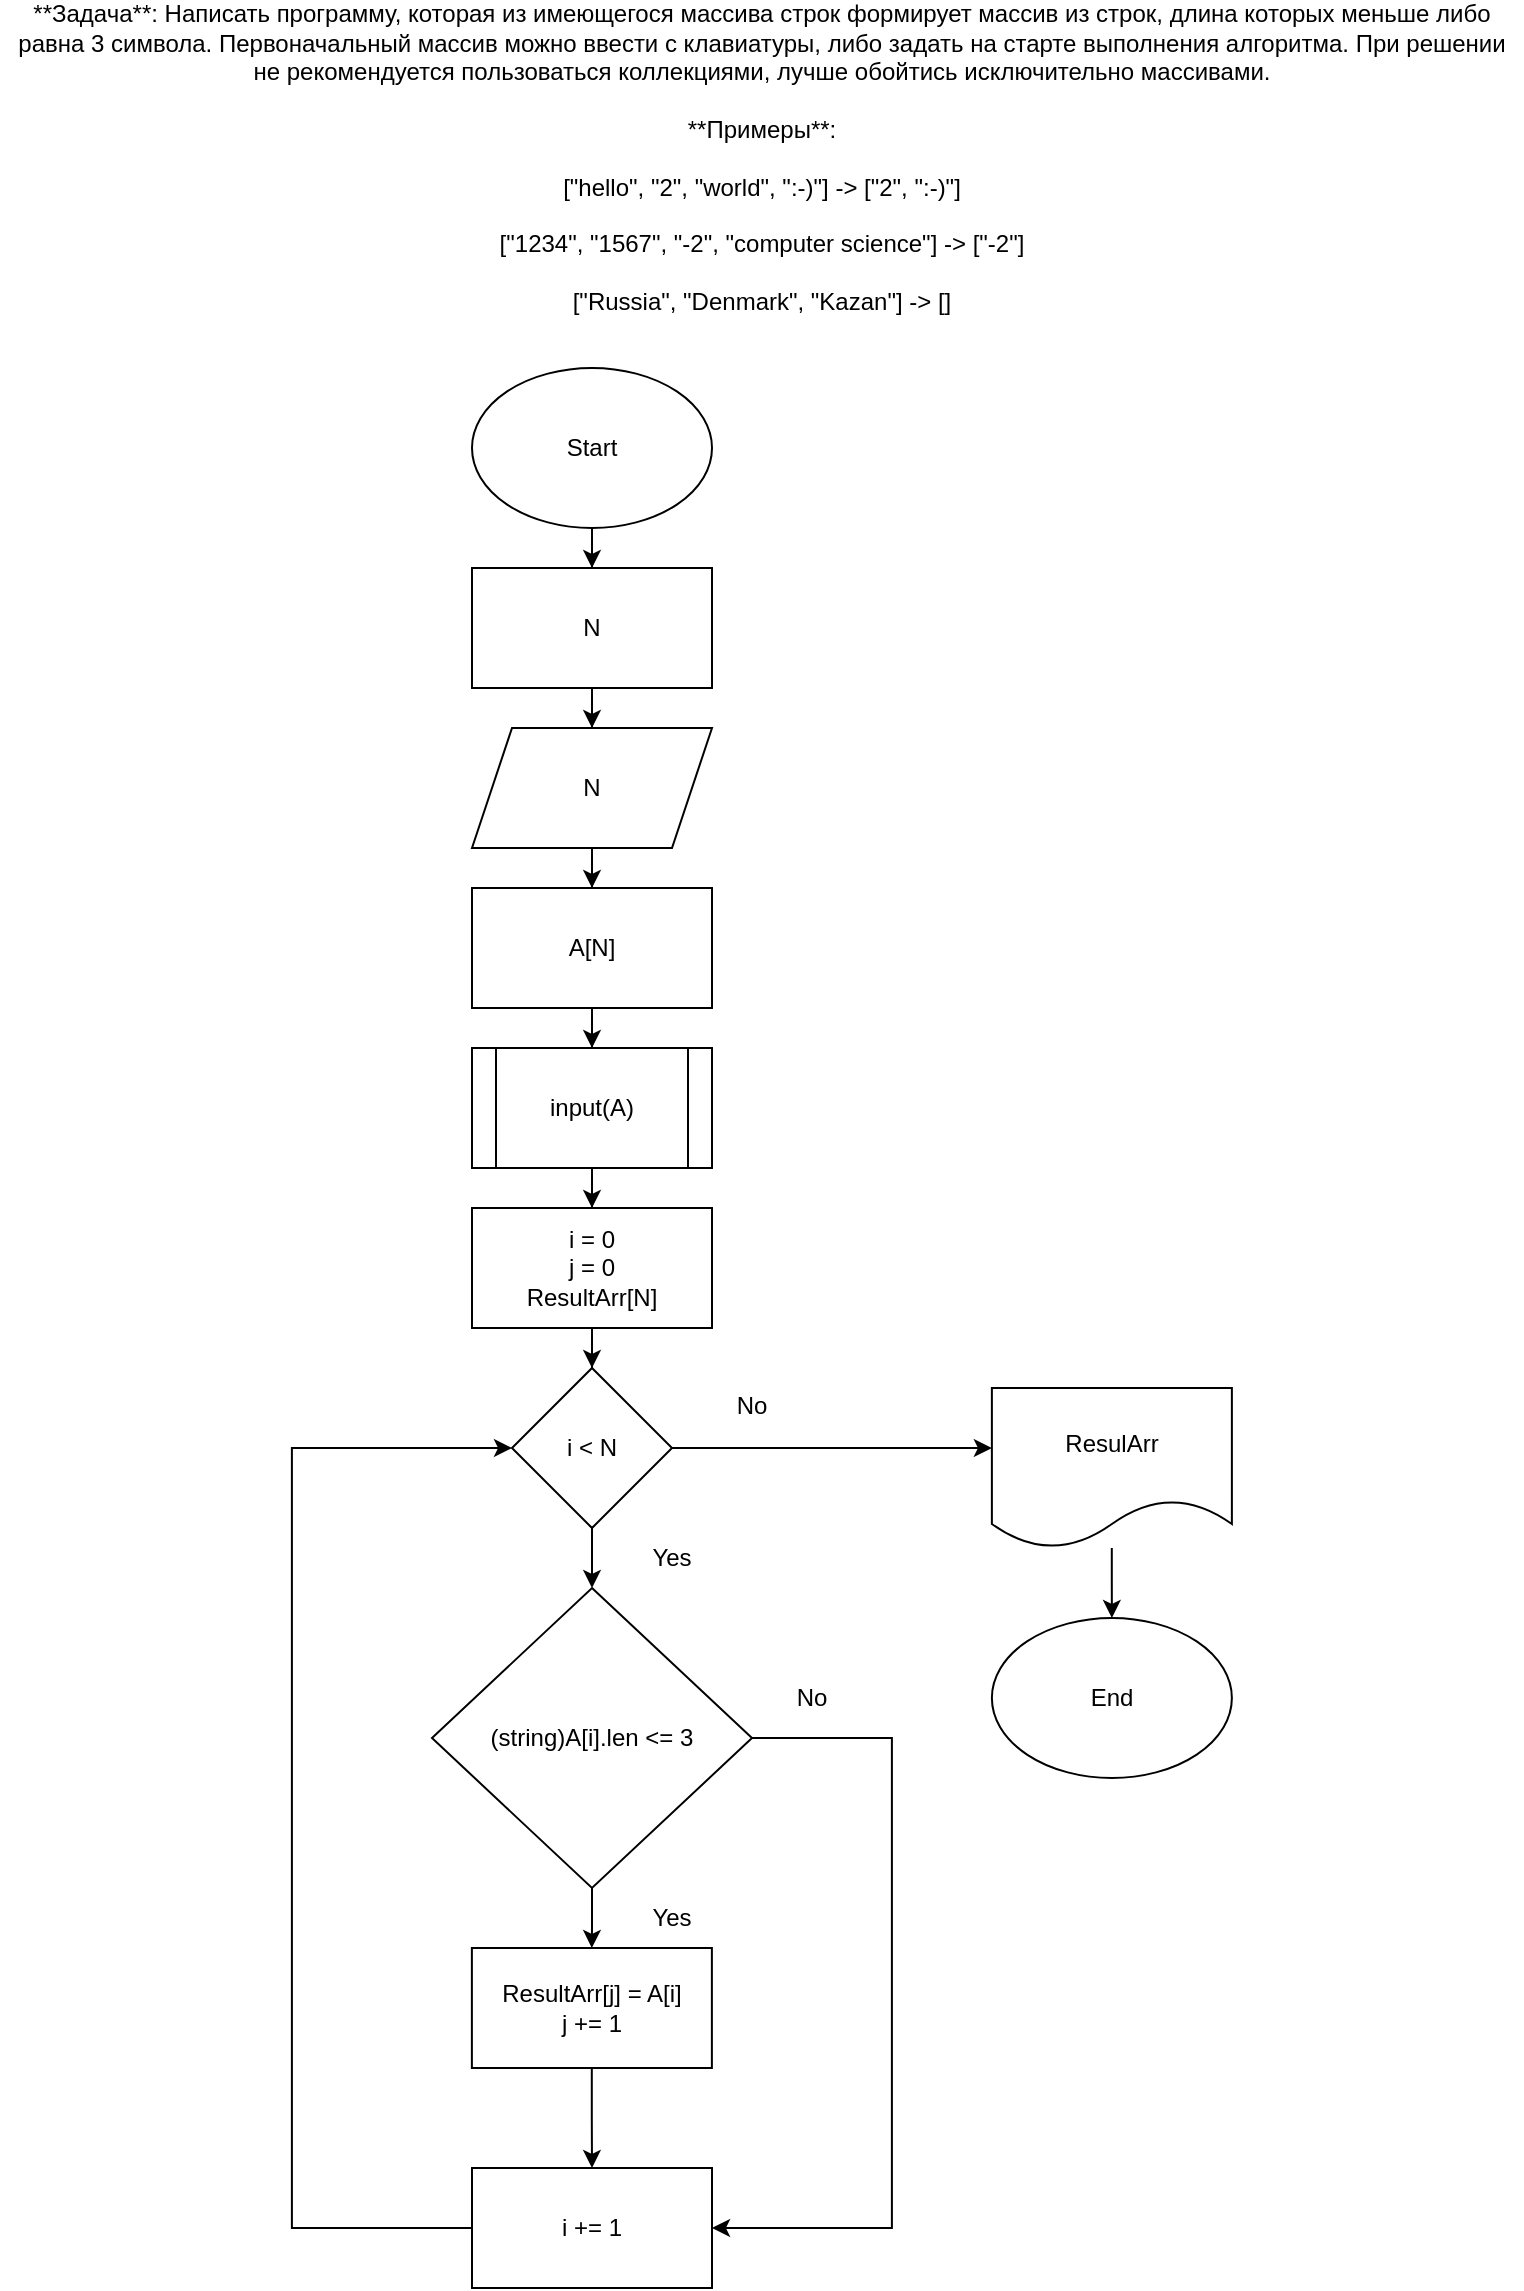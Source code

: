 <mxfile version="20.2.2" type="device" pages="2"><diagram id="UscHQ5tKbPfLTvScpqyJ" name="main"><mxGraphModel dx="1115" dy="907" grid="1" gridSize="10" guides="1" tooltips="1" connect="1" arrows="1" fold="1" page="1" pageScale="1" pageWidth="827" pageHeight="1169" math="0" shadow="0"><root><mxCell id="0"/><mxCell id="1" parent="0"/><mxCell id="Gz9qg9z8JtsQIN9sG38y-19" style="edgeStyle=orthogonalEdgeStyle;rounded=0;orthogonalLoop=1;jettySize=auto;html=1;entryX=0.5;entryY=0;entryDx=0;entryDy=0;" edge="1" parent="1" source="Gz9qg9z8JtsQIN9sG38y-20" target="Gz9qg9z8JtsQIN9sG38y-22"><mxGeometry relative="1" as="geometry"/></mxCell><mxCell id="Gz9qg9z8JtsQIN9sG38y-20" value="Start" style="ellipse;whiteSpace=wrap;html=1;" vertex="1" parent="1"><mxGeometry x="275.0" y="200" width="120" height="80" as="geometry"/></mxCell><mxCell id="Gz9qg9z8JtsQIN9sG38y-21" style="edgeStyle=orthogonalEdgeStyle;rounded=0;orthogonalLoop=1;jettySize=auto;html=1;entryX=0.5;entryY=0;entryDx=0;entryDy=0;" edge="1" parent="1" source="Gz9qg9z8JtsQIN9sG38y-22" target="Gz9qg9z8JtsQIN9sG38y-24"><mxGeometry relative="1" as="geometry"/></mxCell><mxCell id="Gz9qg9z8JtsQIN9sG38y-22" value="N" style="rounded=0;whiteSpace=wrap;html=1;" vertex="1" parent="1"><mxGeometry x="275.0" y="300" width="120" height="60" as="geometry"/></mxCell><mxCell id="Gz9qg9z8JtsQIN9sG38y-23" style="edgeStyle=orthogonalEdgeStyle;rounded=0;orthogonalLoop=1;jettySize=auto;html=1;entryX=0.5;entryY=0;entryDx=0;entryDy=0;" edge="1" parent="1" source="Gz9qg9z8JtsQIN9sG38y-24" target="Gz9qg9z8JtsQIN9sG38y-26"><mxGeometry relative="1" as="geometry"/></mxCell><mxCell id="Gz9qg9z8JtsQIN9sG38y-24" value="N" style="shape=parallelogram;perimeter=parallelogramPerimeter;whiteSpace=wrap;html=1;fixedSize=1;" vertex="1" parent="1"><mxGeometry x="275.0" y="380" width="120" height="60" as="geometry"/></mxCell><mxCell id="Gz9qg9z8JtsQIN9sG38y-25" style="edgeStyle=orthogonalEdgeStyle;rounded=0;orthogonalLoop=1;jettySize=auto;html=1;entryX=0.5;entryY=0;entryDx=0;entryDy=0;" edge="1" parent="1" source="Gz9qg9z8JtsQIN9sG38y-26" target="Gz9qg9z8JtsQIN9sG38y-28"><mxGeometry relative="1" as="geometry"/></mxCell><mxCell id="Gz9qg9z8JtsQIN9sG38y-26" value="A[N]" style="rounded=0;whiteSpace=wrap;html=1;" vertex="1" parent="1"><mxGeometry x="275.0" y="460" width="120" height="60" as="geometry"/></mxCell><mxCell id="Gz9qg9z8JtsQIN9sG38y-27" style="edgeStyle=orthogonalEdgeStyle;rounded=0;orthogonalLoop=1;jettySize=auto;html=1;entryX=0.5;entryY=0;entryDx=0;entryDy=0;" edge="1" parent="1" source="Gz9qg9z8JtsQIN9sG38y-28" target="Gz9qg9z8JtsQIN9sG38y-30"><mxGeometry relative="1" as="geometry"/></mxCell><mxCell id="Gz9qg9z8JtsQIN9sG38y-28" value="input(A)" style="shape=process;whiteSpace=wrap;html=1;backgroundOutline=1;" vertex="1" parent="1"><mxGeometry x="275.0" y="540" width="120" height="60" as="geometry"/></mxCell><mxCell id="Gz9qg9z8JtsQIN9sG38y-29" style="edgeStyle=orthogonalEdgeStyle;rounded=0;orthogonalLoop=1;jettySize=auto;html=1;" edge="1" parent="1" source="Gz9qg9z8JtsQIN9sG38y-30" target="Gz9qg9z8JtsQIN9sG38y-33"><mxGeometry relative="1" as="geometry"><mxPoint x="335.0" y="710" as="targetPoint"/></mxGeometry></mxCell><mxCell id="Gz9qg9z8JtsQIN9sG38y-30" value="&lt;div&gt;i = 0&lt;/div&gt;&lt;div&gt;j = 0&lt;br&gt;&lt;/div&gt;&lt;div&gt;ResultArr[N]&lt;br&gt;&lt;/div&gt;" style="rounded=0;whiteSpace=wrap;html=1;" vertex="1" parent="1"><mxGeometry x="275.0" y="620" width="120" height="60" as="geometry"/></mxCell><mxCell id="Gz9qg9z8JtsQIN9sG38y-32" style="edgeStyle=orthogonalEdgeStyle;rounded=0;orthogonalLoop=1;jettySize=auto;html=1;" edge="1" parent="1" source="Gz9qg9z8JtsQIN9sG38y-33"><mxGeometry relative="1" as="geometry"><mxPoint x="534.94" y="740" as="targetPoint"/></mxGeometry></mxCell><mxCell id="j4vBwmKBsky9V486oubz-2" value="" style="edgeStyle=orthogonalEdgeStyle;rounded=0;orthogonalLoop=1;jettySize=auto;html=1;" edge="1" parent="1" source="Gz9qg9z8JtsQIN9sG38y-33" target="j4vBwmKBsky9V486oubz-1"><mxGeometry relative="1" as="geometry"/></mxCell><mxCell id="Gz9qg9z8JtsQIN9sG38y-33" value="i &amp;lt; N" style="rhombus;whiteSpace=wrap;html=1;" vertex="1" parent="1"><mxGeometry x="295.0" y="700" width="80" height="80" as="geometry"/></mxCell><mxCell id="Gz9qg9z8JtsQIN9sG38y-34" style="edgeStyle=orthogonalEdgeStyle;rounded=0;orthogonalLoop=1;jettySize=auto;html=1;entryX=0;entryY=0.5;entryDx=0;entryDy=0;exitX=0;exitY=0.5;exitDx=0;exitDy=0;" edge="1" parent="1" source="Gz9qg9z8JtsQIN9sG38y-35" target="Gz9qg9z8JtsQIN9sG38y-33"><mxGeometry relative="1" as="geometry"><Array as="points"><mxPoint x="184.94" y="1130"/><mxPoint x="184.94" y="740"/></Array></mxGeometry></mxCell><mxCell id="Gz9qg9z8JtsQIN9sG38y-35" value="i += 1" style="rounded=0;whiteSpace=wrap;html=1;" vertex="1" parent="1"><mxGeometry x="275.0" y="1100" width="120" height="60" as="geometry"/></mxCell><mxCell id="Gz9qg9z8JtsQIN9sG38y-38" style="edgeStyle=orthogonalEdgeStyle;rounded=0;orthogonalLoop=1;jettySize=auto;html=1;" edge="1" parent="1" source="Gz9qg9z8JtsQIN9sG38y-39" target="Gz9qg9z8JtsQIN9sG38y-40"><mxGeometry relative="1" as="geometry"><mxPoint x="594.94" y="900" as="targetPoint"/></mxGeometry></mxCell><mxCell id="Gz9qg9z8JtsQIN9sG38y-39" value="ResulArr" style="shape=document;whiteSpace=wrap;html=1;boundedLbl=1;" vertex="1" parent="1"><mxGeometry x="534.94" y="710" width="120" height="80" as="geometry"/></mxCell><mxCell id="Gz9qg9z8JtsQIN9sG38y-40" value="End" style="ellipse;whiteSpace=wrap;html=1;" vertex="1" parent="1"><mxGeometry x="534.94" y="825" width="120" height="80" as="geometry"/></mxCell><mxCell id="j4vBwmKBsky9V486oubz-4" value="" style="edgeStyle=orthogonalEdgeStyle;rounded=0;orthogonalLoop=1;jettySize=auto;html=1;" edge="1" parent="1" source="j4vBwmKBsky9V486oubz-1" target="j4vBwmKBsky9V486oubz-3"><mxGeometry relative="1" as="geometry"/></mxCell><mxCell id="3Nf6djmsm1o-m0hakxk6-5" style="edgeStyle=orthogonalEdgeStyle;rounded=0;orthogonalLoop=1;jettySize=auto;html=1;entryX=1;entryY=0.5;entryDx=0;entryDy=0;" edge="1" parent="1" source="j4vBwmKBsky9V486oubz-1" target="Gz9qg9z8JtsQIN9sG38y-35"><mxGeometry relative="1" as="geometry"><Array as="points"><mxPoint x="484.94" y="885"/><mxPoint x="484.94" y="1130"/></Array></mxGeometry></mxCell><mxCell id="j4vBwmKBsky9V486oubz-1" value="(string)A[i].len &amp;lt;= 3" style="rhombus;whiteSpace=wrap;html=1;" vertex="1" parent="1"><mxGeometry x="255" y="810" width="160" height="150" as="geometry"/></mxCell><mxCell id="3Nf6djmsm1o-m0hakxk6-4" value="" style="edgeStyle=orthogonalEdgeStyle;rounded=0;orthogonalLoop=1;jettySize=auto;html=1;" edge="1" parent="1" source="j4vBwmKBsky9V486oubz-3" target="Gz9qg9z8JtsQIN9sG38y-35"><mxGeometry relative="1" as="geometry"/></mxCell><mxCell id="j4vBwmKBsky9V486oubz-3" value="&lt;div&gt;ResultArr[j] = A[i]&lt;/div&gt;&lt;div&gt;j += 1&lt;br&gt;&lt;/div&gt;" style="whiteSpace=wrap;html=1;" vertex="1" parent="1"><mxGeometry x="274.94" y="990" width="120" height="60" as="geometry"/></mxCell><mxCell id="3Nf6djmsm1o-m0hakxk6-1" value="Yes" style="text;html=1;strokeColor=none;fillColor=none;align=center;verticalAlign=middle;whiteSpace=wrap;rounded=0;" vertex="1" parent="1"><mxGeometry x="344.94" y="780" width="60" height="30" as="geometry"/></mxCell><mxCell id="3Nf6djmsm1o-m0hakxk6-2" value="No" style="text;html=1;strokeColor=none;fillColor=none;align=center;verticalAlign=middle;whiteSpace=wrap;rounded=0;" vertex="1" parent="1"><mxGeometry x="384.94" y="704" width="60" height="30" as="geometry"/></mxCell><mxCell id="3Nf6djmsm1o-m0hakxk6-3" value="Yes" style="text;html=1;strokeColor=none;fillColor=none;align=center;verticalAlign=middle;whiteSpace=wrap;rounded=0;" vertex="1" parent="1"><mxGeometry x="344.94" y="960" width="60" height="30" as="geometry"/></mxCell><mxCell id="3Nf6djmsm1o-m0hakxk6-6" value="No" style="text;html=1;strokeColor=none;fillColor=none;align=center;verticalAlign=middle;whiteSpace=wrap;rounded=0;" vertex="1" parent="1"><mxGeometry x="415" y="850" width="60" height="30" as="geometry"/></mxCell><mxCell id="AjsqFYcHMyu5QN0bBIy1-1" value="**Задача**: Написать программу, которая из имеющегося массива строк формирует массив из строк, длина которых меньше либо равна 3 символа. Первоначальный массив можно ввести с клавиатуры, либо задать на старте выполнения алгоритма. При решении не рекомендуется пользоваться коллекциями, лучше обойтись исключительно массивами.&lt;br&gt;&lt;br&gt;**Примеры**:&lt;br&gt;&lt;br&gt;[&quot;hello&quot;, &quot;2&quot;, &quot;world&quot;, &quot;:-)&quot;] -&amp;gt; [&quot;2&quot;, &quot;:-)&quot;]&lt;br&gt;&lt;br&gt;[&quot;1234&quot;, &quot;1567&quot;, &quot;-2&quot;, &quot;computer science&quot;] -&amp;gt; [&quot;-2&quot;]&lt;br&gt;&lt;br&gt;[&quot;Russia&quot;, &quot;Denmark&quot;, &quot;Kazan&quot;] -&amp;gt; []" style="text;html=1;strokeColor=none;fillColor=none;align=center;verticalAlign=middle;whiteSpace=wrap;rounded=0;" vertex="1" parent="1"><mxGeometry x="39.94" y="80" width="760" height="30" as="geometry"/></mxCell></root></mxGraphModel></diagram><diagram id="DR16Nl8v9tnMIZIbTJ3O" name="input(Array)"><mxGraphModel dx="948" dy="771" grid="1" gridSize="10" guides="1" tooltips="1" connect="1" arrows="1" fold="1" page="1" pageScale="1" pageWidth="827" pageHeight="1169" math="0" shadow="0"><root><mxCell id="0"/><mxCell id="1" parent="0"/><mxCell id="XH1PQ4bnRoVpdoA504dy-1" style="edgeStyle=orthogonalEdgeStyle;rounded=0;orthogonalLoop=1;jettySize=auto;html=1;entryX=0.5;entryY=0;entryDx=0;entryDy=0;" edge="1" parent="1" source="XH1PQ4bnRoVpdoA504dy-2" target="XH1PQ4bnRoVpdoA504dy-4"><mxGeometry relative="1" as="geometry"/></mxCell><mxCell id="XH1PQ4bnRoVpdoA504dy-2" value="input(Array)" style="ellipse;whiteSpace=wrap;html=1;" vertex="1" parent="1"><mxGeometry x="140" y="150" width="120" height="80" as="geometry"/></mxCell><mxCell id="XH1PQ4bnRoVpdoA504dy-3" style="edgeStyle=orthogonalEdgeStyle;rounded=0;orthogonalLoop=1;jettySize=auto;html=1;" edge="1" parent="1" source="XH1PQ4bnRoVpdoA504dy-4" target="XH1PQ4bnRoVpdoA504dy-7"><mxGeometry relative="1" as="geometry"><mxPoint x="200" y="370" as="targetPoint"/></mxGeometry></mxCell><mxCell id="XH1PQ4bnRoVpdoA504dy-4" value="N = Array.length&lt;br&gt;i = 0" style="rounded=0;whiteSpace=wrap;html=1;" vertex="1" parent="1"><mxGeometry x="140" y="270" width="120" height="60" as="geometry"/></mxCell><mxCell id="XH1PQ4bnRoVpdoA504dy-5" style="edgeStyle=orthogonalEdgeStyle;rounded=0;orthogonalLoop=1;jettySize=auto;html=1;" edge="1" parent="1" source="XH1PQ4bnRoVpdoA504dy-7" target="XH1PQ4bnRoVpdoA504dy-9"><mxGeometry relative="1" as="geometry"><mxPoint x="200" y="460" as="targetPoint"/></mxGeometry></mxCell><mxCell id="XH1PQ4bnRoVpdoA504dy-6" style="edgeStyle=orthogonalEdgeStyle;rounded=0;orthogonalLoop=1;jettySize=auto;html=1;" edge="1" parent="1" source="XH1PQ4bnRoVpdoA504dy-7" target="XH1PQ4bnRoVpdoA504dy-12"><mxGeometry relative="1" as="geometry"><mxPoint x="300" y="410" as="targetPoint"/></mxGeometry></mxCell><mxCell id="XH1PQ4bnRoVpdoA504dy-7" value="i &amp;lt; N" style="rhombus;whiteSpace=wrap;html=1;" vertex="1" parent="1"><mxGeometry x="160" y="370" width="80" height="80" as="geometry"/></mxCell><mxCell id="XH1PQ4bnRoVpdoA504dy-8" style="edgeStyle=orthogonalEdgeStyle;rounded=0;orthogonalLoop=1;jettySize=auto;html=1;" edge="1" parent="1" source="XH1PQ4bnRoVpdoA504dy-9" target="XH1PQ4bnRoVpdoA504dy-11"><mxGeometry relative="1" as="geometry"><mxPoint x="200" y="590" as="targetPoint"/></mxGeometry></mxCell><mxCell id="XH1PQ4bnRoVpdoA504dy-9" value="Array[i]" style="shape=parallelogram;perimeter=parallelogramPerimeter;whiteSpace=wrap;html=1;fixedSize=1;" vertex="1" parent="1"><mxGeometry x="140" y="490" width="120" height="60" as="geometry"/></mxCell><mxCell id="XH1PQ4bnRoVpdoA504dy-10" style="edgeStyle=orthogonalEdgeStyle;rounded=0;orthogonalLoop=1;jettySize=auto;html=1;entryX=0;entryY=0.5;entryDx=0;entryDy=0;exitX=0;exitY=0.5;exitDx=0;exitDy=0;" edge="1" parent="1" source="XH1PQ4bnRoVpdoA504dy-11" target="XH1PQ4bnRoVpdoA504dy-7"><mxGeometry relative="1" as="geometry"><mxPoint x="100" y="500" as="targetPoint"/></mxGeometry></mxCell><mxCell id="XH1PQ4bnRoVpdoA504dy-11" value="i += 1" style="rounded=0;whiteSpace=wrap;html=1;" vertex="1" parent="1"><mxGeometry x="140" y="590" width="120" height="60" as="geometry"/></mxCell><mxCell id="XH1PQ4bnRoVpdoA504dy-12" value="return" style="ellipse;whiteSpace=wrap;html=1;" vertex="1" parent="1"><mxGeometry x="320" y="370" width="120" height="80" as="geometry"/></mxCell><mxCell id="n15SogIrrzfefRoaTLcO-1" value="Yes" style="text;html=1;strokeColor=none;fillColor=none;align=center;verticalAlign=middle;whiteSpace=wrap;rounded=0;" vertex="1" parent="1"><mxGeometry x="200" y="450" width="60" height="30" as="geometry"/></mxCell><mxCell id="n15SogIrrzfefRoaTLcO-2" value="No" style="text;html=1;strokeColor=none;fillColor=none;align=center;verticalAlign=middle;whiteSpace=wrap;rounded=0;" vertex="1" parent="1"><mxGeometry x="230" y="380" width="60" height="30" as="geometry"/></mxCell></root></mxGraphModel></diagram></mxfile>